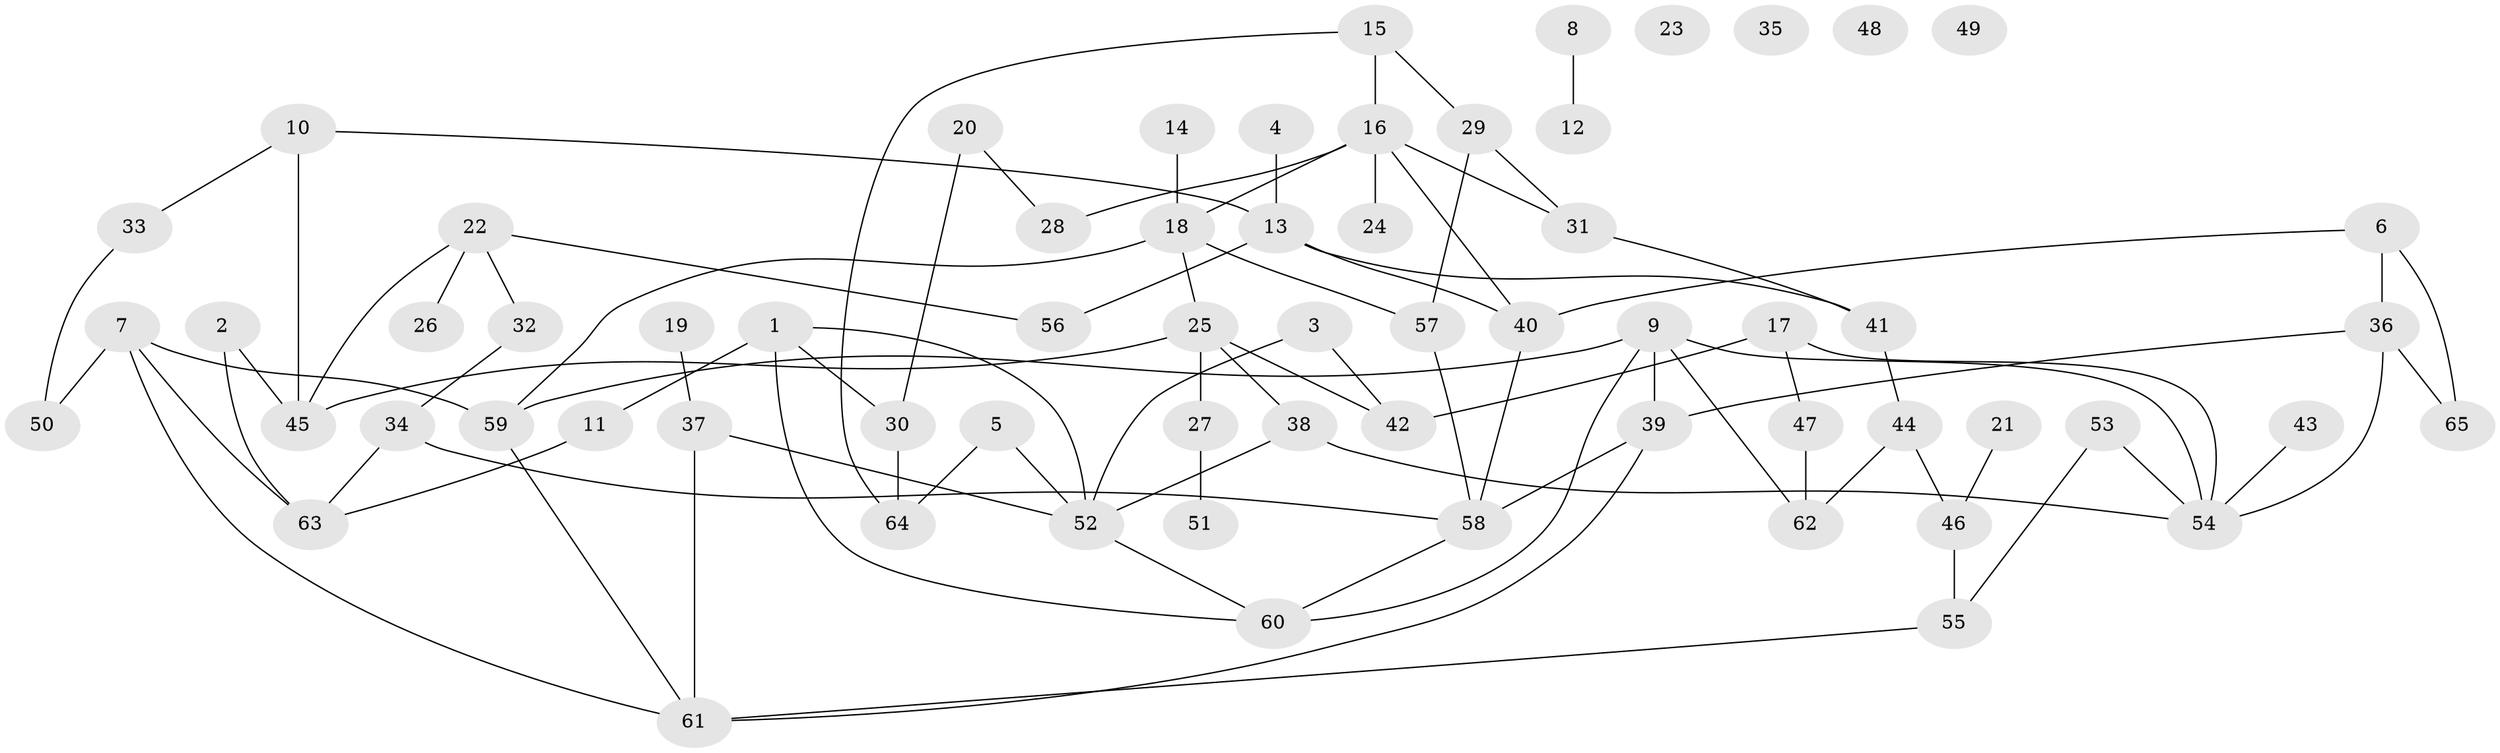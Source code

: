 // Generated by graph-tools (version 1.1) at 2025/00/03/09/25 03:00:44]
// undirected, 65 vertices, 90 edges
graph export_dot {
graph [start="1"]
  node [color=gray90,style=filled];
  1;
  2;
  3;
  4;
  5;
  6;
  7;
  8;
  9;
  10;
  11;
  12;
  13;
  14;
  15;
  16;
  17;
  18;
  19;
  20;
  21;
  22;
  23;
  24;
  25;
  26;
  27;
  28;
  29;
  30;
  31;
  32;
  33;
  34;
  35;
  36;
  37;
  38;
  39;
  40;
  41;
  42;
  43;
  44;
  45;
  46;
  47;
  48;
  49;
  50;
  51;
  52;
  53;
  54;
  55;
  56;
  57;
  58;
  59;
  60;
  61;
  62;
  63;
  64;
  65;
  1 -- 11;
  1 -- 30;
  1 -- 52;
  1 -- 60;
  2 -- 45;
  2 -- 63;
  3 -- 42;
  3 -- 52;
  4 -- 13;
  5 -- 52;
  5 -- 64;
  6 -- 36;
  6 -- 40;
  6 -- 65;
  7 -- 50;
  7 -- 59;
  7 -- 61;
  7 -- 63;
  8 -- 12;
  9 -- 39;
  9 -- 54;
  9 -- 59;
  9 -- 60;
  9 -- 62;
  10 -- 13;
  10 -- 33;
  10 -- 45;
  11 -- 63;
  13 -- 40;
  13 -- 41;
  13 -- 56;
  14 -- 18;
  15 -- 16;
  15 -- 29;
  15 -- 64;
  16 -- 18;
  16 -- 24;
  16 -- 28;
  16 -- 31;
  16 -- 40;
  17 -- 42;
  17 -- 47;
  17 -- 54;
  18 -- 25;
  18 -- 57;
  18 -- 59;
  19 -- 37;
  20 -- 28;
  20 -- 30;
  21 -- 46;
  22 -- 26;
  22 -- 32;
  22 -- 45;
  22 -- 56;
  25 -- 27;
  25 -- 38;
  25 -- 42;
  25 -- 45;
  27 -- 51;
  29 -- 31;
  29 -- 57;
  30 -- 64;
  31 -- 41;
  32 -- 34;
  33 -- 50;
  34 -- 58;
  34 -- 63;
  36 -- 39;
  36 -- 54;
  36 -- 65;
  37 -- 52;
  37 -- 61;
  38 -- 52;
  38 -- 54;
  39 -- 58;
  39 -- 61;
  40 -- 58;
  41 -- 44;
  43 -- 54;
  44 -- 46;
  44 -- 62;
  46 -- 55;
  47 -- 62;
  52 -- 60;
  53 -- 54;
  53 -- 55;
  55 -- 61;
  57 -- 58;
  58 -- 60;
  59 -- 61;
}
